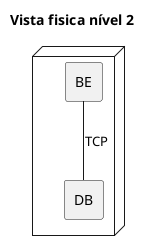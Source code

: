 @startuml
 'https://plantuml.com/class-diagram

title Vista fisica nível 2

 hide circle
 skinparam classAttributeIconSize 0

node {
    agent BE
    agent DB
}

BE -- DB : TCP

@enduml
